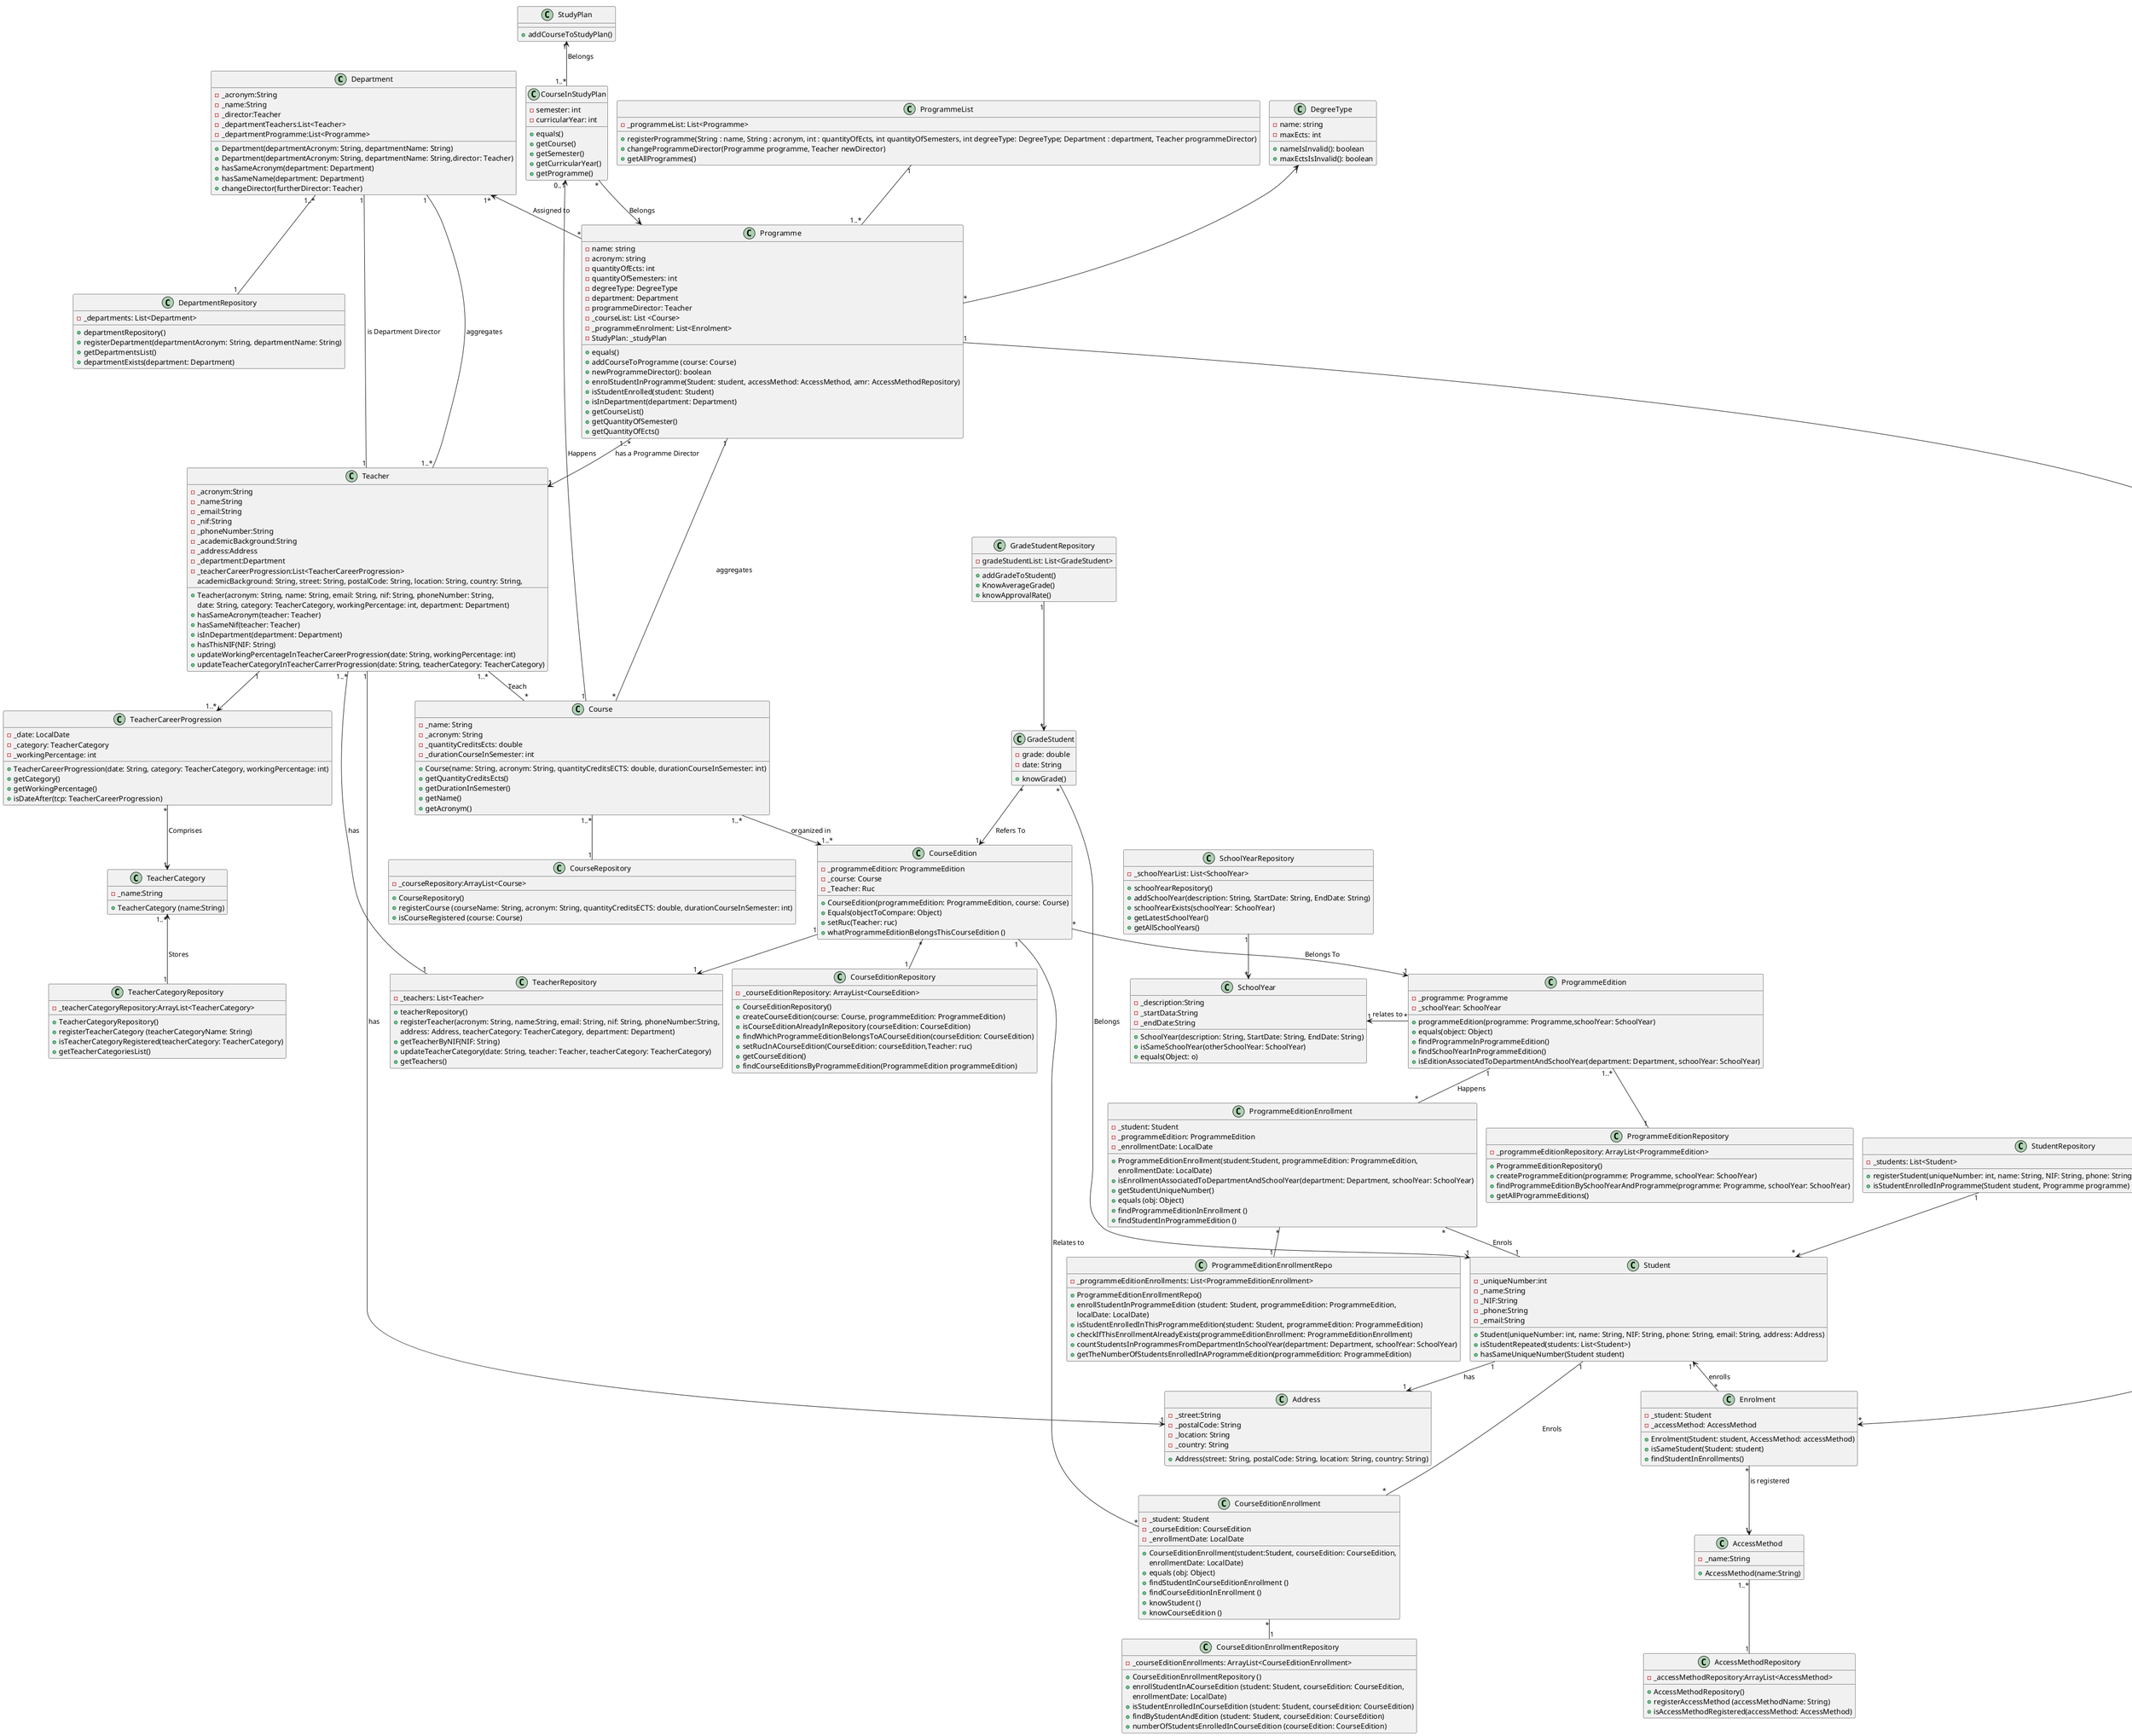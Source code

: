 @startuml
!pragma layout smetana
'left to right direction

class Department {
    -_acronym:String
    -_name:String
    -_director:Teacher
    -_departmentTeachers:List<Teacher>
    -_departmentProgramme:List<Programme>
    +Department(departmentAcronym: String, departmentName: String)
    +Department(departmentAcronym: String, departmentName: String,director: Teacher)
    +hasSameAcronym(department: Department)
    +hasSameName(department: Department)
    +changeDirector(furtherDirector: Teacher)

}

class DepartmentRepository {
    -_departments: List<Department>
    +departmentRepository()
    +registerDepartment(departmentAcronym: String, departmentName: String)
    +getDepartmentsList()
    +departmentExists(department: Department)
}

class TeacherCategory {
    -_name:String
    + TeacherCategory (name:String)
}

class CourseEditionEnrollment {
    -_student: Student
    -_courseEdition: CourseEdition
    -_enrollmentDate: LocalDate
    +CourseEditionEnrollment(student:Student, courseEdition: CourseEdition,
     enrollmentDate: LocalDate)
    +equals (obj: Object)
    +findStudentInCourseEditionEnrollment ()
    +findCourseEditionInEnrollment ()
    +knowStudent ()
    +knowCourseEdition ()
}

class CourseEditionEnrollmentRepository {
    -_courseEditionEnrollments: ArrayList<CourseEditionEnrollment>
    +CourseEditionEnrollmentRepository ()
    +enrollStudentInACourseEdition (student: Student, courseEdition: CourseEdition,
    enrollmentDate: LocalDate)
    +isStudentEnrolledInCourseEdition (student: Student, courseEdition: CourseEdition)
    +findByStudentAndEdition (student: Student, courseEdition: CourseEdition)
    +numberOfStudentsEnrolledInCourseEdition (courseEdition: CourseEdition)
}

class ProgrammeEditionEnrollment {
    -_student: Student
    -_programmeEdition: ProgrammeEdition
    -_enrollmentDate: LocalDate
    +ProgrammeEditionEnrollment(student:Student, programmeEdition: ProgrammeEdition,
     enrollmentDate: LocalDate)
    +isEnrollmentAssociatedToDepartmentAndSchoolYear(department: Department, schoolYear: SchoolYear)
    +getStudentUniqueNumber()
    +equals (obj: Object)
    +findProgrammeEditionInEnrollment ()
    +findStudentInProgrammeEdition ()
}

class ProgrammeEditionEnrollmentRepo {
    -_programmeEditionEnrollments: List<ProgrammeEditionEnrollment>
    +ProgrammeEditionEnrollmentRepo()
    +enrollStudentInProgrammeEdition (student: Student, programmeEdition: ProgrammeEdition,
    localDate: LocalDate)
    +isStudentEnrolledInThisProgrammeEdition(student: Student, programmeEdition: ProgrammeEdition)
    +checkIfThisEnrollmentAlreadyExists(programmeEditionEnrollment: ProgrammeEditionEnrollment)
    +countStudentsInProgrammesFromDepartmentInSchoolYear(department: Department, schoolYear: SchoolYear)
    +getTheNumberOfStudentsEnrolledInAProgrammeEdition(programmeEdition: ProgrammeEdition)
}


class TeacherCategoryRepository {
    -_teacherCategoryRepository:ArrayList<TeacherCategory>
    +TeacherCategoryRepository()
    +registerTeacherCategory (teacherCategoryName: String)
    +isTeacherCategoryRegistered(teacherCategory: TeacherCategory)
    +getTeacherCategoriesList()
}

class Programme {
     - name: string
     - acronym: string
     - quantityOfEcts: int
     - quantityOfSemesters: int
     - degreeType: DegreeType
     - department: Department
     - programmeDirector: Teacher
     -_courseList: List <Course>
     -_programmeEnrolment: List<Enrolment>
     -StudyPlan: _studyPlan

     + equals()
     + addCourseToProgramme (course: Course)
     + newProgrammeDirector(): boolean
     +enrolStudentInProgramme(Student: student, accessMethod: AccessMethod, amr: AccessMethodRepository)
     +isStudentEnrolled(student: Student)
     +isInDepartment(department: Department)
     +getCourseList()
     +getQuantityOfSemester()
     +getQuantityOfEcts()
 }

 class ProgrammeList {
     -_programmeList: List<Programme>
     +registerProgramme(String : name, String : acronym, int : quantityOfEcts, int quantityOfSemesters, int degreeType: DegreeType; Department : department, Teacher programmeDirector)
     +changeProgrammeDirector(Programme programme, Teacher newDirector)
     +getAllProgrammes()
 }

class ProgrammeEdition {
    -_programme: Programme
    -_schoolYear: SchoolYear
    +programmeEdition(programme: Programme,schoolYear: SchoolYear)
    +equals(object: Object)
    +findProgrammeInProgrammeEdition()
    +findSchoolYearInProgrammeEdition()
    +isEditionAssociatedToDepartmentAndSchoolYear(department: Department, schoolYear: SchoolYear)
}

class DegreeType {
    - name: string
    - maxEcts: int
    + nameIsInvalid(): boolean
    + maxEctsIsInvalid(): boolean
}

class Teacher {
     -_acronym:String
     -_name:String
     -_email:String
     -_nif:String
     -_phoneNumber:String
     -_academicBackground:String
     -_address:Address
     -_department:Department
     -_teacherCareerProgression:List<TeacherCareerProgression>
     +Teacher(acronym: String, name: String, email: String, nif: String, phoneNumber: String,
     academicBackground: String, street: String, postalCode: String, location: String, country: String,
     date: String, category: TeacherCategory, workingPercentage: int, department: Department)
     +hasSameAcronym(teacher: Teacher)
     +hasSameNif(teacher: Teacher)
     +isInDepartment(department: Department)
     +hasThisNIF(NIF: String)
     +updateWorkingPercentageInTeacherCareerProgression(date: String, workingPercentage: int)
     +updateTeacherCategoryInTeacherCarrerProgression(date: String, teacherCategory: TeacherCategory)
}

class TeacherCareerProgression {
    -_date: LocalDate
    -_category: TeacherCategory
    -_workingPercentage: int
    +TeacherCareerProgression(date: String, category: TeacherCategory, workingPercentage: int)
    +getCategory()
    +getWorkingPercentage()
    +isDateAfter(tcp: TeacherCareerProgression)
}

class TeacherRepository {
    -_teachers: List<Teacher>
    +teacherRepository()
    +registerTeacher(acronym: String, name:String, email: String, nif: String, phoneNumber:String,
                          address: Address, teacherCategory: TeacherCategory, department: Department)
    +getTeacherByNIF(NIF: String)
    +updateTeacherCategory(date: String, teacher: Teacher, teacherCategory: TeacherCategory)
    +getTeachers()
}


class SchoolYear {
    -_description:String
    -_startData:String
    -_endDate:String
    +SchoolYear(description: String, StartDate: String, EndDate: String)
    +isSameSchoolYear(otherSchoolYear: SchoolYear)
    +equals(Object: o)
}

class SchoolYearRepository {
    -_schoolYearList: List<SchoolYear>
    +schoolYearRepository()
    +addSchoolYear(description: String, StartDate: String, EndDate: String)
    +schoolYearExists(schoolYear: SchoolYear)
    +getLatestSchoolYear()
    +getAllSchoolYears()
}

class Enrolment {
    -_student: Student
    -_accessMethod: AccessMethod
    +Enrolment(Student: student, AccessMethod: accessMethod)
    +isSameStudent(Student: student)
    +findStudentInEnrollments()
}

class Student {
    -_uniqueNumber:int
    -_name:String
    -_NIF:String
    -_phone:String
    -_email:String
    +Student(uniqueNumber: int, name: String, NIF: String, phone: String, email: String, address: Address)
    +isStudentRepeated(students: List<Student>)
    +hasSameUniqueNumber(Student student)
}

class StudentRepository {
    -_students: List<Student>
    +registerStudent(uniqueNumber: int, name: String, NIF: String, phone: String, email: String, address: Address)
    +isStudentEnrolledInProgramme(Student student, Programme programme)
}

class AccessMethod {
    -_name:String
    +AccessMethod(name:String)
}

class AccessMethodRepository {
    -_accessMethodRepository:ArrayList<AccessMethod>
    +AccessMethodRepository()
    +registerAccessMethod (accessMethodName: String)
    +isAccessMethodRegistered(accessMethod: AccessMethod)
}

class Address {
     -_street:String
     -_postalCode: String
     -_location: String
     -_country: String
     +Address(street: String, postalCode: String, location: String, country: String)
}

class Course {
    -_name: String
    -_acronym: String
    -_quantityCreditsEcts: double
    -_durationCourseInSemester: int

    +Course(name: String, acronym: String, quantityCreditsECTS: double, durationCourseInSemester: int)
    +getQuantityCreditsEcts()
    +getDurationInSemester()
    +getName()
    +getAcronym()
}

class CourseRepository {
    -_courseRepository:ArrayList<Course>
    +CourseRepository()
    +registerCourse (courseName: String, acronym: String, quantityCreditsECTS: double, durationCourseInSemester: int)
    +isCourseRegistered (course: Course)
}

class CourseEdition {
    -_programmeEdition: ProgrammeEdition
    -_course: Course
    -_Teacher: Ruc
    +CourseEdition(programmeEdition: ProgrammeEdition, course: Course)
    +Equals(objectToCompare: Object)
    +setRuc(Teacher: ruc)
    +whatProgrammeEditionBelongsThisCourseEdition ()
}

class CourseEditionRepository {
    -_courseEditionRepository: ArrayList<CourseEdition>
    +CourseEditionRepository()
    +createCourseEdition(course: Course, programmeEdition: ProgrammeEdition)
    +isCourseEditionAlreadyInRepository (courseEdition: CourseEdition)
    +findWhichProgrammeEditionBelongsToACourseEdition(courseEdition: CourseEdition)
    +setRucInACourseEdition(CourseEdition: courseEdition,Teacher: ruc)
    +getCourseEdition()
    +findCourseEditionsByProgrammeEdition(ProgrammeEdition programmeEdition)
}

class GradeStudent {
    -grade: double
    -date: String
    +knowGrade()
}

class GradeStudentRepository {
    -gradeStudentList: List<GradeStudent>
    +addGradeToStudent()
    +KnowAverageGrade()
    +knowApprovalRate()
}
class StudyPlan {

    +addCourseToStudyPlan()

}

class CourseInStudyPlan {
    -semester: int
    -curricularYear: int
    +equals()
    +getCourse()
    +getSemester()
    +getCurricularYear()
    +getProgramme()
}

class ProgrammeEditionRepository {
    -_programmeEditionRepository: ArrayList<ProgrammeEdition>
    +ProgrammeEditionRepository()
    +createProgrammeEdition(programme: Programme, schoolYear: SchoolYear)
    +findProgrammeEditionBySchoolYearAndProgramme(programme: Programme, schoolYear: SchoolYear)
    +getAllProgrammeEditions()
}

Teacher "1" --> "1" Address: has
Student "1" --> "1" Address: has
Programme "1..*" --> "1" Teacher : has a Programme Director
Teacher "1..*" -- "*" Course: Teach
Programme "*" -u-> "1*" Department: Assigned to
Course "*" -- "1" Programme : aggregates
DegreeType "1" <-- "*" Programme
Enrolment "*" --> "1" AccessMethod: is registered
Programme "1"  -u-> "*" Enrolment: has
Student "1" <-- "*" Enrolment: enrolls
StudentRepository "1" --> "*" Student
SchoolYearRepository "1" --> "*" SchoolYear
ProgrammeEdition "*" -l-> "1" SchoolYear: relates to
Teacher "1" -r- "1" Department: is Department Director
Teacher "1..*" -- "1" Department: aggregates
Teacher "1..*" -- "1" TeacherRepository: has
Teacher "1" --> "1..*" TeacherCareerProgression
TeacherCareerProgression "*" --> "1"TeacherCategory: Comprises
Department "1..*" -- "1" DepartmentRepository
AccessMethod "1..*" -- "1" AccessMethodRepository
TeacherCategory "1..*" <-- "1" TeacherCategoryRepository: Stores
Course "1..*" -- "1" CourseRepository
Course "1..*" --> "1..*" CourseEdition: organized in
GradeStudent "*" --> "1" Student: Belongs
GradeStudent "*" --> "1" CourseEdition: Refers To
StudyPlan "1" <-- "1..*" CourseInStudyPlan: Belongs
CourseInStudyPlan "*" --> "1" Programme: Belongs
CourseInStudyPlan "0..1" <-- "1" Course: Happens
CourseEdition "*" --> "1" ProgrammeEdition: Belongs To
CourseEdition "*" -- "1" CourseEditionRepository
CourseEdition "1" --> "1" TeacherRepository
Student "1" --- "*" CourseEditionEnrollment : > Enrols
CourseEditionEnrollment "*" -- "1" CourseEdition : > Relates to
CourseEditionEnrollment "*" -- "1" CourseEditionEnrollmentRepository
ProgrammeEdition "1" -- "*" ProgrammeEditionEnrollment : < Happens
ProgrammeEditionEnrollment "*" -- "1" Student : < Enrols
ProgrammeEditionEnrollment "*" -- "1" ProgrammeEditionEnrollmentRepo
ProgrammeEdition "1..*" -- "1" ProgrammeEditionRepository
ProgrammeList "1" -- "1..*" Programme
GradeStudentRepository "1" --> "*" GradeStudent

@enduml
